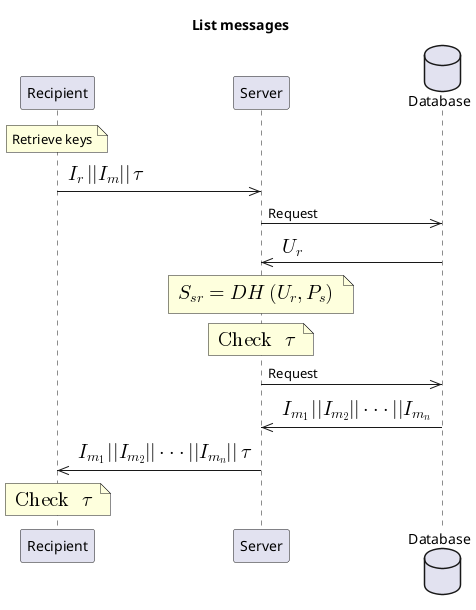 @startuml
title List messages

participant Recipient
participant Server
database Database

note over Recipient
  Retrieve keys
end note

Recipient ->> Server: <math>I_r || I_m || \tau</math>
Server ->> Database: Request
Database ->> Server: <math>U_r</math>

note over Server
  <math>S_{sr} = DH(U_r, P_s)</math>
end note

note over Server
  <math>"Check "\tau</math>
end note

Server ->> Database: Request
Database ->> Server: <math>I_{m_1} || I_{m_2} || \cdots || I_{m_n} </math>
Server ->> Recipient: <math>I_{m_1} || I_{m_2} || \cdots || I_{m_n} || \tau</math>

note over Recipient
  <math>"Check "\tau</math>
end note

@enduml